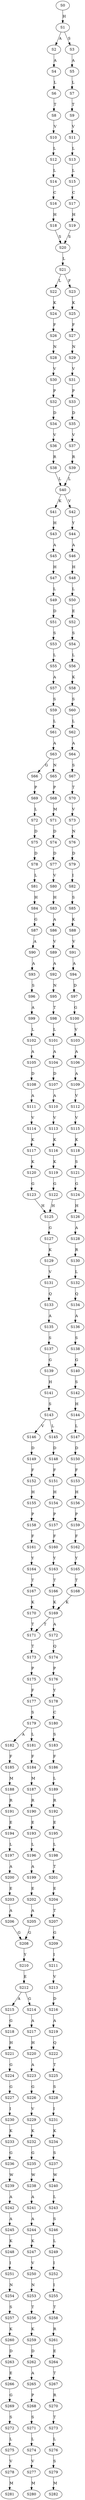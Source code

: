 strict digraph  {
	S0 -> S1 [ label = H ];
	S1 -> S2 [ label = A ];
	S1 -> S3 [ label = S ];
	S2 -> S4 [ label = A ];
	S3 -> S5 [ label = A ];
	S4 -> S6 [ label = L ];
	S5 -> S7 [ label = L ];
	S6 -> S8 [ label = T ];
	S7 -> S9 [ label = T ];
	S8 -> S10 [ label = V ];
	S9 -> S11 [ label = V ];
	S10 -> S12 [ label = L ];
	S11 -> S13 [ label = L ];
	S12 -> S14 [ label = L ];
	S13 -> S15 [ label = L ];
	S14 -> S16 [ label = C ];
	S15 -> S17 [ label = C ];
	S16 -> S18 [ label = H ];
	S17 -> S19 [ label = H ];
	S18 -> S20 [ label = S ];
	S19 -> S20 [ label = S ];
	S20 -> S21 [ label = L ];
	S21 -> S22 [ label = L ];
	S21 -> S23 [ label = F ];
	S22 -> S24 [ label = K ];
	S23 -> S25 [ label = K ];
	S24 -> S26 [ label = F ];
	S25 -> S27 [ label = F ];
	S26 -> S28 [ label = N ];
	S27 -> S29 [ label = N ];
	S28 -> S30 [ label = V ];
	S29 -> S31 [ label = V ];
	S30 -> S32 [ label = P ];
	S31 -> S33 [ label = P ];
	S32 -> S34 [ label = D ];
	S33 -> S35 [ label = D ];
	S34 -> S36 [ label = V ];
	S35 -> S37 [ label = V ];
	S36 -> S38 [ label = R ];
	S37 -> S39 [ label = R ];
	S38 -> S40 [ label = L ];
	S39 -> S40 [ label = L ];
	S40 -> S41 [ label = K ];
	S40 -> S42 [ label = V ];
	S41 -> S43 [ label = H ];
	S42 -> S44 [ label = Y ];
	S43 -> S45 [ label = A ];
	S44 -> S46 [ label = A ];
	S45 -> S47 [ label = H ];
	S46 -> S48 [ label = H ];
	S47 -> S49 [ label = L ];
	S48 -> S50 [ label = L ];
	S49 -> S51 [ label = D ];
	S50 -> S52 [ label = E ];
	S51 -> S53 [ label = S ];
	S52 -> S54 [ label = S ];
	S53 -> S55 [ label = L ];
	S54 -> S56 [ label = L ];
	S55 -> S57 [ label = A ];
	S56 -> S58 [ label = K ];
	S57 -> S59 [ label = S ];
	S58 -> S60 [ label = S ];
	S59 -> S61 [ label = L ];
	S60 -> S62 [ label = L ];
	S61 -> S63 [ label = A ];
	S62 -> S64 [ label = A ];
	S63 -> S65 [ label = N ];
	S63 -> S66 [ label = G ];
	S64 -> S67 [ label = S ];
	S65 -> S68 [ label = P ];
	S66 -> S69 [ label = P ];
	S67 -> S70 [ label = T ];
	S68 -> S71 [ label = M ];
	S69 -> S72 [ label = L ];
	S70 -> S73 [ label = V ];
	S71 -> S74 [ label = D ];
	S72 -> S75 [ label = D ];
	S73 -> S76 [ label = N ];
	S74 -> S77 [ label = D ];
	S75 -> S78 [ label = D ];
	S76 -> S79 [ label = D ];
	S77 -> S80 [ label = V ];
	S78 -> S81 [ label = L ];
	S79 -> S82 [ label = I ];
	S80 -> S83 [ label = H ];
	S81 -> S84 [ label = H ];
	S82 -> S85 [ label = S ];
	S83 -> S86 [ label = A ];
	S84 -> S87 [ label = G ];
	S85 -> S88 [ label = K ];
	S86 -> S89 [ label = V ];
	S87 -> S90 [ label = A ];
	S88 -> S91 [ label = V ];
	S89 -> S92 [ label = A ];
	S90 -> S93 [ label = A ];
	S91 -> S94 [ label = A ];
	S92 -> S95 [ label = N ];
	S93 -> S96 [ label = S ];
	S94 -> S97 [ label = D ];
	S95 -> S98 [ label = T ];
	S96 -> S99 [ label = A ];
	S97 -> S100 [ label = G ];
	S98 -> S101 [ label = L ];
	S99 -> S102 [ label = L ];
	S100 -> S103 [ label = V ];
	S101 -> S104 [ label = A ];
	S102 -> S105 [ label = A ];
	S103 -> S106 [ label = A ];
	S104 -> S107 [ label = D ];
	S105 -> S108 [ label = D ];
	S106 -> S109 [ label = A ];
	S107 -> S110 [ label = A ];
	S108 -> S111 [ label = A ];
	S109 -> S112 [ label = V ];
	S110 -> S113 [ label = V ];
	S111 -> S114 [ label = V ];
	S112 -> S115 [ label = V ];
	S113 -> S116 [ label = K ];
	S114 -> S117 [ label = K ];
	S115 -> S118 [ label = K ];
	S116 -> S119 [ label = K ];
	S117 -> S120 [ label = K ];
	S118 -> S121 [ label = S ];
	S119 -> S122 [ label = G ];
	S120 -> S123 [ label = G ];
	S121 -> S124 [ label = G ];
	S122 -> S125 [ label = H ];
	S123 -> S125 [ label = H ];
	S124 -> S126 [ label = H ];
	S125 -> S127 [ label = G ];
	S126 -> S128 [ label = A ];
	S127 -> S129 [ label = K ];
	S128 -> S130 [ label = R ];
	S129 -> S131 [ label = V ];
	S130 -> S132 [ label = L ];
	S131 -> S133 [ label = Q ];
	S132 -> S134 [ label = Q ];
	S133 -> S135 [ label = A ];
	S134 -> S136 [ label = A ];
	S135 -> S137 [ label = S ];
	S136 -> S138 [ label = S ];
	S137 -> S139 [ label = G ];
	S138 -> S140 [ label = G ];
	S139 -> S141 [ label = H ];
	S140 -> S142 [ label = S ];
	S141 -> S143 [ label = S ];
	S142 -> S144 [ label = H ];
	S143 -> S145 [ label = L ];
	S143 -> S146 [ label = V ];
	S144 -> S147 [ label = L ];
	S145 -> S148 [ label = D ];
	S146 -> S149 [ label = D ];
	S147 -> S150 [ label = D ];
	S148 -> S151 [ label = F ];
	S149 -> S152 [ label = F ];
	S150 -> S153 [ label = F ];
	S151 -> S154 [ label = H ];
	S152 -> S155 [ label = H ];
	S153 -> S156 [ label = H ];
	S154 -> S157 [ label = P ];
	S155 -> S158 [ label = P ];
	S156 -> S159 [ label = P ];
	S157 -> S160 [ label = F ];
	S158 -> S161 [ label = F ];
	S159 -> S162 [ label = F ];
	S160 -> S163 [ label = Y ];
	S161 -> S164 [ label = Y ];
	S162 -> S165 [ label = Y ];
	S163 -> S166 [ label = T ];
	S164 -> S167 [ label = T ];
	S165 -> S168 [ label = T ];
	S166 -> S169 [ label = K ];
	S167 -> S170 [ label = K ];
	S168 -> S169 [ label = K ];
	S169 -> S171 [ label = T ];
	S169 -> S172 [ label = A ];
	S170 -> S171 [ label = T ];
	S171 -> S173 [ label = T ];
	S172 -> S174 [ label = Q ];
	S173 -> S175 [ label = P ];
	S174 -> S176 [ label = P ];
	S175 -> S177 [ label = F ];
	S176 -> S178 [ label = Y ];
	S177 -> S179 [ label = S ];
	S178 -> S180 [ label = C ];
	S179 -> S181 [ label = L ];
	S179 -> S182 [ label = A ];
	S180 -> S183 [ label = S ];
	S181 -> S184 [ label = F ];
	S182 -> S185 [ label = F ];
	S183 -> S186 [ label = F ];
	S184 -> S187 [ label = M ];
	S185 -> S188 [ label = M ];
	S186 -> S189 [ label = L ];
	S187 -> S190 [ label = R ];
	S188 -> S191 [ label = R ];
	S189 -> S192 [ label = R ];
	S190 -> S193 [ label = E ];
	S191 -> S194 [ label = E ];
	S192 -> S195 [ label = E ];
	S193 -> S196 [ label = L ];
	S194 -> S197 [ label = L ];
	S195 -> S198 [ label = L ];
	S196 -> S199 [ label = A ];
	S197 -> S200 [ label = A ];
	S198 -> S201 [ label = T ];
	S199 -> S202 [ label = E ];
	S200 -> S203 [ label = E ];
	S201 -> S204 [ label = E ];
	S202 -> S205 [ label = A ];
	S203 -> S206 [ label = A ];
	S204 -> S207 [ label = T ];
	S205 -> S208 [ label = G ];
	S206 -> S208 [ label = G ];
	S207 -> S209 [ label = G ];
	S208 -> S210 [ label = Y ];
	S209 -> S211 [ label = I ];
	S210 -> S212 [ label = E ];
	S211 -> S213 [ label = V ];
	S212 -> S214 [ label = G ];
	S212 -> S215 [ label = A ];
	S213 -> S216 [ label = D ];
	S214 -> S217 [ label = A ];
	S215 -> S218 [ label = G ];
	S216 -> S219 [ label = A ];
	S217 -> S220 [ label = H ];
	S218 -> S221 [ label = H ];
	S219 -> S222 [ label = Q ];
	S220 -> S223 [ label = A ];
	S221 -> S224 [ label = G ];
	S222 -> S225 [ label = T ];
	S223 -> S226 [ label = G ];
	S224 -> S227 [ label = G ];
	S225 -> S228 [ label = S ];
	S226 -> S229 [ label = V ];
	S227 -> S230 [ label = I ];
	S228 -> S231 [ label = I ];
	S229 -> S232 [ label = K ];
	S230 -> S233 [ label = K ];
	S231 -> S234 [ label = K ];
	S232 -> S235 [ label = G ];
	S233 -> S236 [ label = G ];
	S234 -> S237 [ label = S ];
	S235 -> S238 [ label = W ];
	S236 -> S239 [ label = W ];
	S237 -> S240 [ label = W ];
	S238 -> S241 [ label = A ];
	S239 -> S242 [ label = A ];
	S240 -> S243 [ label = L ];
	S241 -> S244 [ label = A ];
	S242 -> S245 [ label = A ];
	S243 -> S246 [ label = S ];
	S244 -> S247 [ label = K ];
	S245 -> S248 [ label = K ];
	S246 -> S249 [ label = L ];
	S247 -> S250 [ label = V ];
	S248 -> S251 [ label = I ];
	S249 -> S252 [ label = I ];
	S250 -> S253 [ label = N ];
	S251 -> S254 [ label = N ];
	S252 -> S255 [ label = I ];
	S253 -> S256 [ label = T ];
	S254 -> S257 [ label = S ];
	S255 -> S258 [ label = T ];
	S256 -> S259 [ label = K ];
	S257 -> S260 [ label = K ];
	S258 -> S261 [ label = R ];
	S259 -> S262 [ label = D ];
	S260 -> S263 [ label = D ];
	S261 -> S264 [ label = E ];
	S262 -> S265 [ label = A ];
	S263 -> S266 [ label = E ];
	S264 -> S267 [ label = T ];
	S265 -> S268 [ label = P ];
	S266 -> S269 [ label = G ];
	S267 -> S270 [ label = R ];
	S268 -> S271 [ label = S ];
	S269 -> S272 [ label = S ];
	S270 -> S273 [ label = T ];
	S271 -> S274 [ label = L ];
	S272 -> S275 [ label = L ];
	S273 -> S276 [ label = L ];
	S274 -> S277 [ label = V ];
	S275 -> S278 [ label = V ];
	S276 -> S279 [ label = S ];
	S277 -> S280 [ label = M ];
	S278 -> S281 [ label = M ];
	S279 -> S282 [ label = M ];
}
